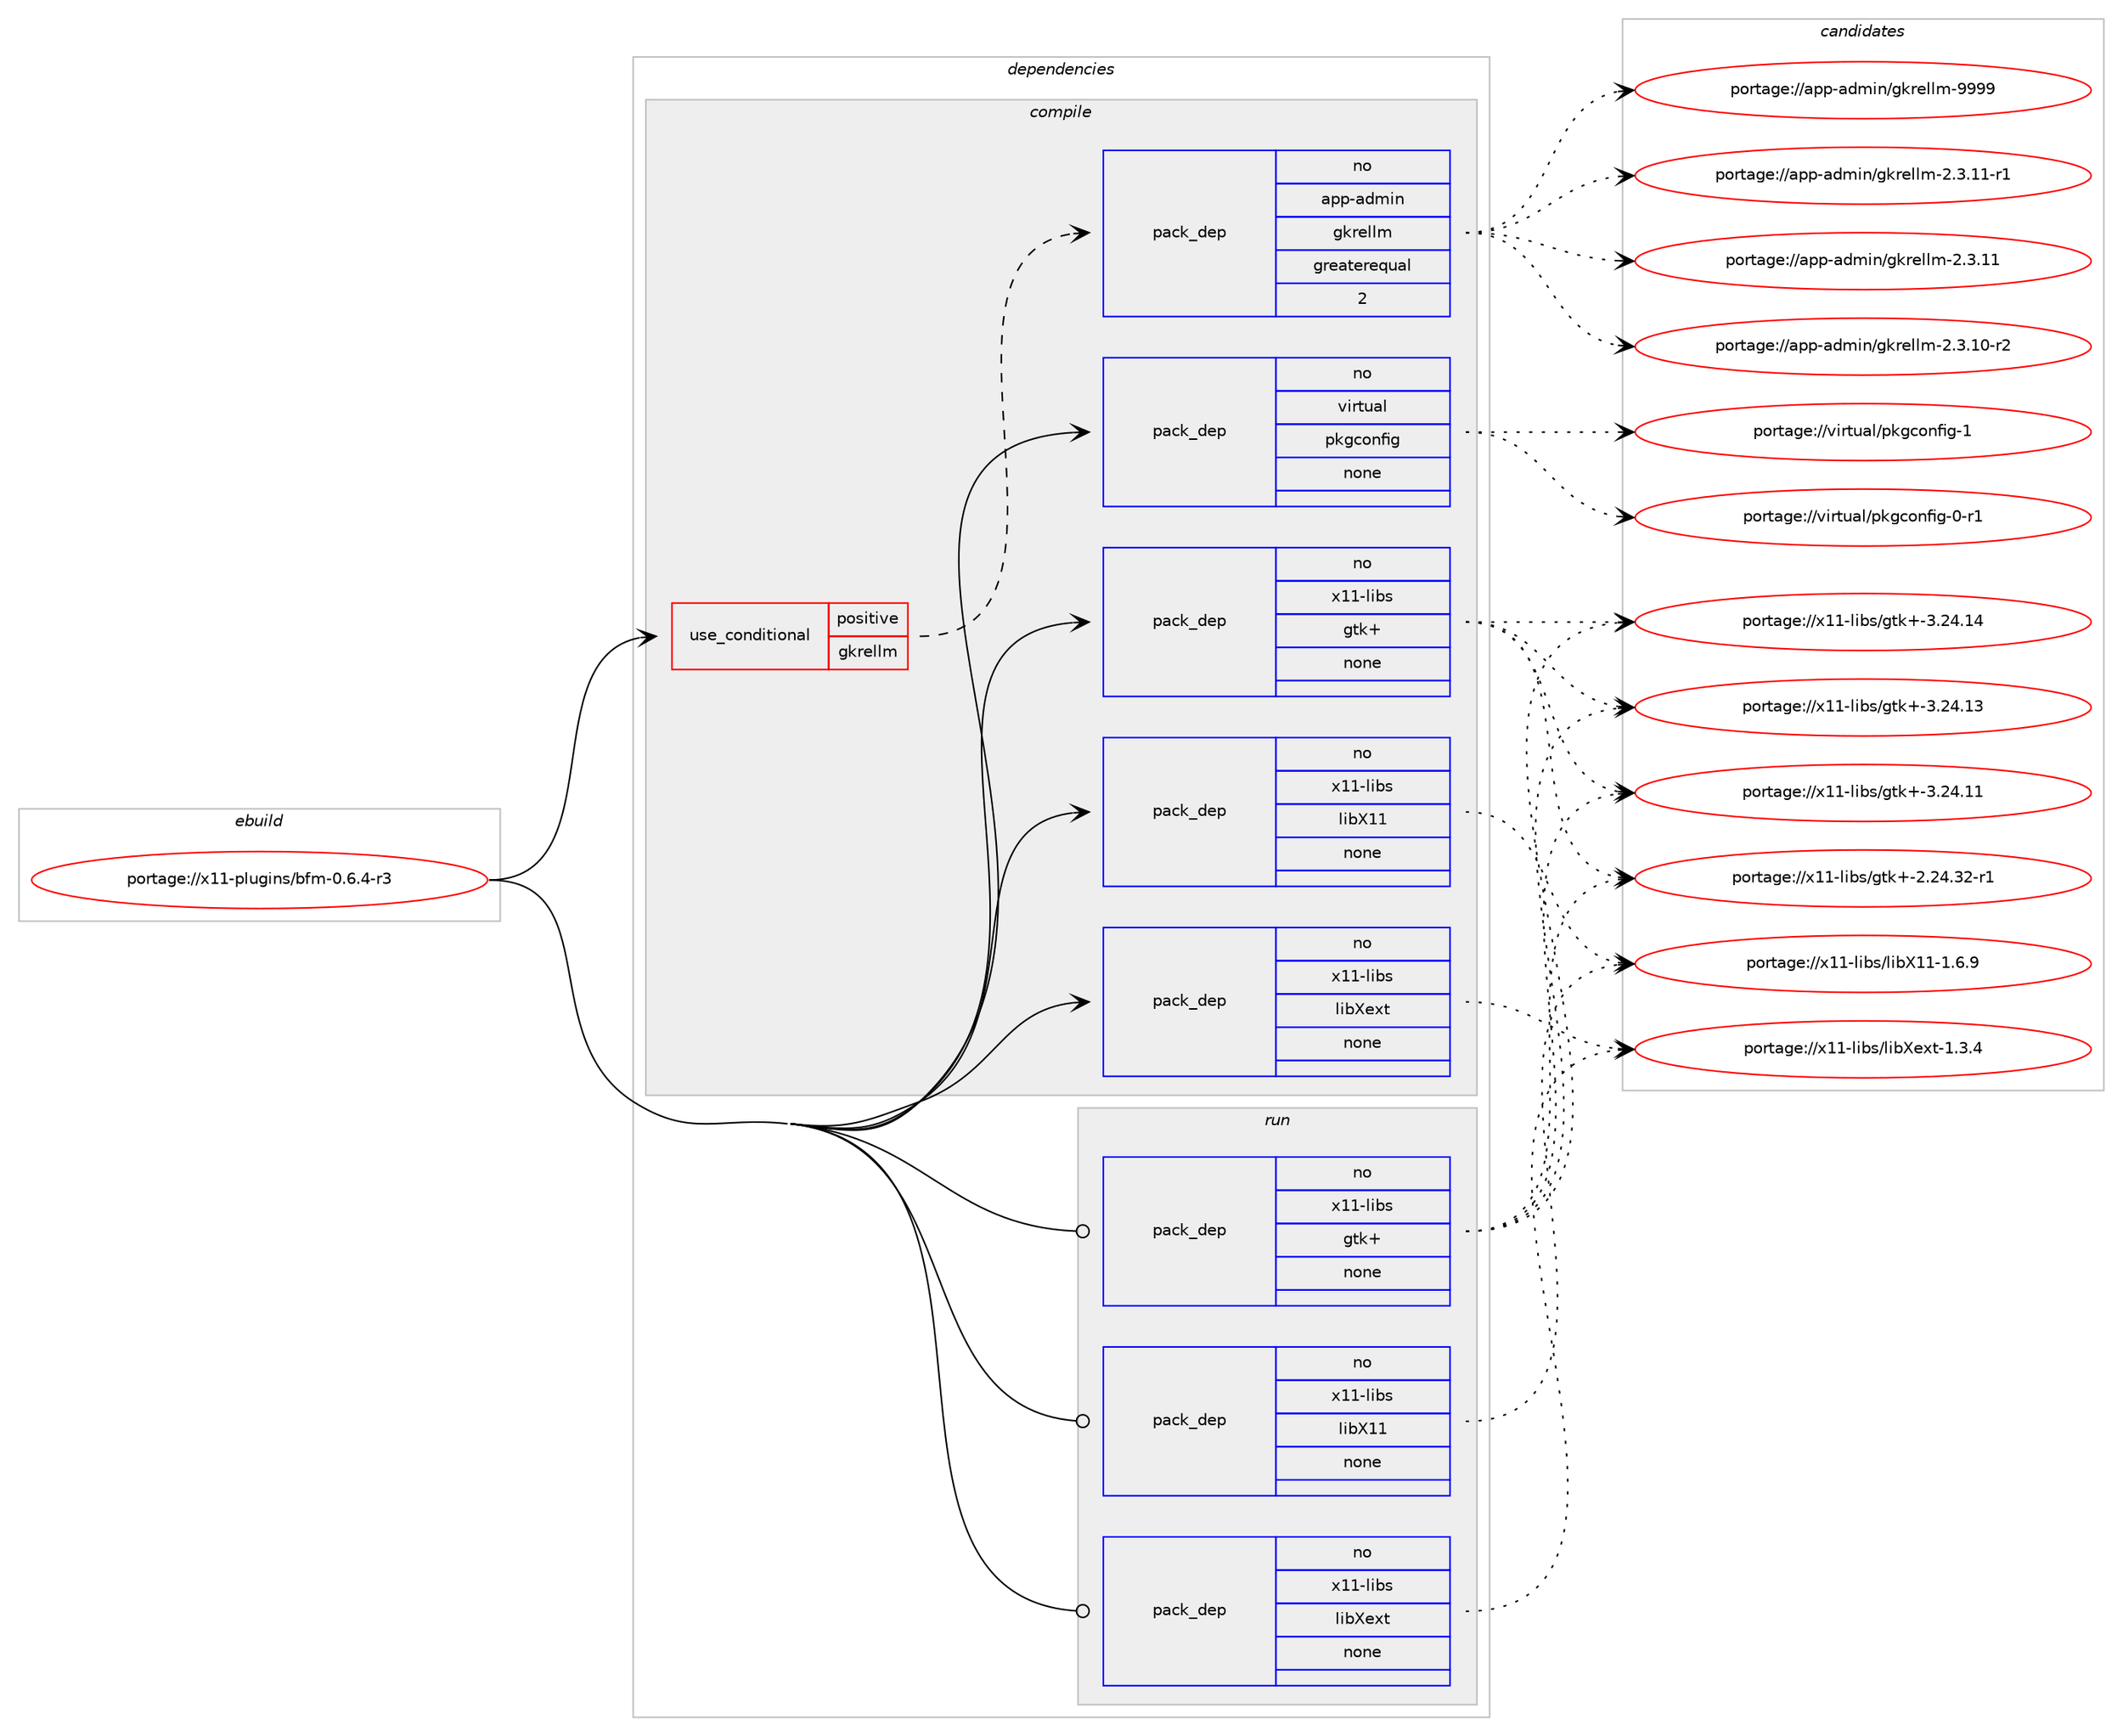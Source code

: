 digraph prolog {

# *************
# Graph options
# *************

newrank=true;
concentrate=true;
compound=true;
graph [rankdir=LR,fontname=Helvetica,fontsize=10,ranksep=1.5];#, ranksep=2.5, nodesep=0.2];
edge  [arrowhead=vee];
node  [fontname=Helvetica,fontsize=10];

# **********
# The ebuild
# **********

subgraph cluster_leftcol {
color=gray;
rank=same;
label=<<i>ebuild</i>>;
id [label="portage://x11-plugins/bfm-0.6.4-r3", color=red, width=4, href="../x11-plugins/bfm-0.6.4-r3.svg"];
}

# ****************
# The dependencies
# ****************

subgraph cluster_midcol {
color=gray;
label=<<i>dependencies</i>>;
subgraph cluster_compile {
fillcolor="#eeeeee";
style=filled;
label=<<i>compile</i>>;
subgraph cond376 {
dependency3130 [label=<<TABLE BORDER="0" CELLBORDER="1" CELLSPACING="0" CELLPADDING="4"><TR><TD ROWSPAN="3" CELLPADDING="10">use_conditional</TD></TR><TR><TD>positive</TD></TR><TR><TD>gkrellm</TD></TR></TABLE>>, shape=none, color=red];
subgraph pack2729 {
dependency3131 [label=<<TABLE BORDER="0" CELLBORDER="1" CELLSPACING="0" CELLPADDING="4" WIDTH="220"><TR><TD ROWSPAN="6" CELLPADDING="30">pack_dep</TD></TR><TR><TD WIDTH="110">no</TD></TR><TR><TD>app-admin</TD></TR><TR><TD>gkrellm</TD></TR><TR><TD>greaterequal</TD></TR><TR><TD>2</TD></TR></TABLE>>, shape=none, color=blue];
}
dependency3130:e -> dependency3131:w [weight=20,style="dashed",arrowhead="vee"];
}
id:e -> dependency3130:w [weight=20,style="solid",arrowhead="vee"];
subgraph pack2730 {
dependency3132 [label=<<TABLE BORDER="0" CELLBORDER="1" CELLSPACING="0" CELLPADDING="4" WIDTH="220"><TR><TD ROWSPAN="6" CELLPADDING="30">pack_dep</TD></TR><TR><TD WIDTH="110">no</TD></TR><TR><TD>virtual</TD></TR><TR><TD>pkgconfig</TD></TR><TR><TD>none</TD></TR><TR><TD></TD></TR></TABLE>>, shape=none, color=blue];
}
id:e -> dependency3132:w [weight=20,style="solid",arrowhead="vee"];
subgraph pack2731 {
dependency3133 [label=<<TABLE BORDER="0" CELLBORDER="1" CELLSPACING="0" CELLPADDING="4" WIDTH="220"><TR><TD ROWSPAN="6" CELLPADDING="30">pack_dep</TD></TR><TR><TD WIDTH="110">no</TD></TR><TR><TD>x11-libs</TD></TR><TR><TD>gtk+</TD></TR><TR><TD>none</TD></TR><TR><TD></TD></TR></TABLE>>, shape=none, color=blue];
}
id:e -> dependency3133:w [weight=20,style="solid",arrowhead="vee"];
subgraph pack2732 {
dependency3134 [label=<<TABLE BORDER="0" CELLBORDER="1" CELLSPACING="0" CELLPADDING="4" WIDTH="220"><TR><TD ROWSPAN="6" CELLPADDING="30">pack_dep</TD></TR><TR><TD WIDTH="110">no</TD></TR><TR><TD>x11-libs</TD></TR><TR><TD>libX11</TD></TR><TR><TD>none</TD></TR><TR><TD></TD></TR></TABLE>>, shape=none, color=blue];
}
id:e -> dependency3134:w [weight=20,style="solid",arrowhead="vee"];
subgraph pack2733 {
dependency3135 [label=<<TABLE BORDER="0" CELLBORDER="1" CELLSPACING="0" CELLPADDING="4" WIDTH="220"><TR><TD ROWSPAN="6" CELLPADDING="30">pack_dep</TD></TR><TR><TD WIDTH="110">no</TD></TR><TR><TD>x11-libs</TD></TR><TR><TD>libXext</TD></TR><TR><TD>none</TD></TR><TR><TD></TD></TR></TABLE>>, shape=none, color=blue];
}
id:e -> dependency3135:w [weight=20,style="solid",arrowhead="vee"];
}
subgraph cluster_compileandrun {
fillcolor="#eeeeee";
style=filled;
label=<<i>compile and run</i>>;
}
subgraph cluster_run {
fillcolor="#eeeeee";
style=filled;
label=<<i>run</i>>;
subgraph pack2734 {
dependency3136 [label=<<TABLE BORDER="0" CELLBORDER="1" CELLSPACING="0" CELLPADDING="4" WIDTH="220"><TR><TD ROWSPAN="6" CELLPADDING="30">pack_dep</TD></TR><TR><TD WIDTH="110">no</TD></TR><TR><TD>x11-libs</TD></TR><TR><TD>gtk+</TD></TR><TR><TD>none</TD></TR><TR><TD></TD></TR></TABLE>>, shape=none, color=blue];
}
id:e -> dependency3136:w [weight=20,style="solid",arrowhead="odot"];
subgraph pack2735 {
dependency3137 [label=<<TABLE BORDER="0" CELLBORDER="1" CELLSPACING="0" CELLPADDING="4" WIDTH="220"><TR><TD ROWSPAN="6" CELLPADDING="30">pack_dep</TD></TR><TR><TD WIDTH="110">no</TD></TR><TR><TD>x11-libs</TD></TR><TR><TD>libX11</TD></TR><TR><TD>none</TD></TR><TR><TD></TD></TR></TABLE>>, shape=none, color=blue];
}
id:e -> dependency3137:w [weight=20,style="solid",arrowhead="odot"];
subgraph pack2736 {
dependency3138 [label=<<TABLE BORDER="0" CELLBORDER="1" CELLSPACING="0" CELLPADDING="4" WIDTH="220"><TR><TD ROWSPAN="6" CELLPADDING="30">pack_dep</TD></TR><TR><TD WIDTH="110">no</TD></TR><TR><TD>x11-libs</TD></TR><TR><TD>libXext</TD></TR><TR><TD>none</TD></TR><TR><TD></TD></TR></TABLE>>, shape=none, color=blue];
}
id:e -> dependency3138:w [weight=20,style="solid",arrowhead="odot"];
}
}

# **************
# The candidates
# **************

subgraph cluster_choices {
rank=same;
color=gray;
label=<<i>candidates</i>>;

subgraph choice2729 {
color=black;
nodesep=1;
choice971121124597100109105110471031071141011081081094557575757 [label="portage://app-admin/gkrellm-9999", color=red, width=4,href="../app-admin/gkrellm-9999.svg"];
choice97112112459710010910511047103107114101108108109455046514649494511449 [label="portage://app-admin/gkrellm-2.3.11-r1", color=red, width=4,href="../app-admin/gkrellm-2.3.11-r1.svg"];
choice9711211245971001091051104710310711410110810810945504651464949 [label="portage://app-admin/gkrellm-2.3.11", color=red, width=4,href="../app-admin/gkrellm-2.3.11.svg"];
choice97112112459710010910511047103107114101108108109455046514649484511450 [label="portage://app-admin/gkrellm-2.3.10-r2", color=red, width=4,href="../app-admin/gkrellm-2.3.10-r2.svg"];
dependency3131:e -> choice971121124597100109105110471031071141011081081094557575757:w [style=dotted,weight="100"];
dependency3131:e -> choice97112112459710010910511047103107114101108108109455046514649494511449:w [style=dotted,weight="100"];
dependency3131:e -> choice9711211245971001091051104710310711410110810810945504651464949:w [style=dotted,weight="100"];
dependency3131:e -> choice97112112459710010910511047103107114101108108109455046514649484511450:w [style=dotted,weight="100"];
}
subgraph choice2730 {
color=black;
nodesep=1;
choice1181051141161179710847112107103991111101021051034549 [label="portage://virtual/pkgconfig-1", color=red, width=4,href="../virtual/pkgconfig-1.svg"];
choice11810511411611797108471121071039911111010210510345484511449 [label="portage://virtual/pkgconfig-0-r1", color=red, width=4,href="../virtual/pkgconfig-0-r1.svg"];
dependency3132:e -> choice1181051141161179710847112107103991111101021051034549:w [style=dotted,weight="100"];
dependency3132:e -> choice11810511411611797108471121071039911111010210510345484511449:w [style=dotted,weight="100"];
}
subgraph choice2731 {
color=black;
nodesep=1;
choice1204949451081059811547103116107434551465052464952 [label="portage://x11-libs/gtk+-3.24.14", color=red, width=4,href="../x11-libs/gtk+-3.24.14.svg"];
choice1204949451081059811547103116107434551465052464951 [label="portage://x11-libs/gtk+-3.24.13", color=red, width=4,href="../x11-libs/gtk+-3.24.13.svg"];
choice1204949451081059811547103116107434551465052464949 [label="portage://x11-libs/gtk+-3.24.11", color=red, width=4,href="../x11-libs/gtk+-3.24.11.svg"];
choice12049494510810598115471031161074345504650524651504511449 [label="portage://x11-libs/gtk+-2.24.32-r1", color=red, width=4,href="../x11-libs/gtk+-2.24.32-r1.svg"];
dependency3133:e -> choice1204949451081059811547103116107434551465052464952:w [style=dotted,weight="100"];
dependency3133:e -> choice1204949451081059811547103116107434551465052464951:w [style=dotted,weight="100"];
dependency3133:e -> choice1204949451081059811547103116107434551465052464949:w [style=dotted,weight="100"];
dependency3133:e -> choice12049494510810598115471031161074345504650524651504511449:w [style=dotted,weight="100"];
}
subgraph choice2732 {
color=black;
nodesep=1;
choice120494945108105981154710810598884949454946544657 [label="portage://x11-libs/libX11-1.6.9", color=red, width=4,href="../x11-libs/libX11-1.6.9.svg"];
dependency3134:e -> choice120494945108105981154710810598884949454946544657:w [style=dotted,weight="100"];
}
subgraph choice2733 {
color=black;
nodesep=1;
choice12049494510810598115471081059888101120116454946514652 [label="portage://x11-libs/libXext-1.3.4", color=red, width=4,href="../x11-libs/libXext-1.3.4.svg"];
dependency3135:e -> choice12049494510810598115471081059888101120116454946514652:w [style=dotted,weight="100"];
}
subgraph choice2734 {
color=black;
nodesep=1;
choice1204949451081059811547103116107434551465052464952 [label="portage://x11-libs/gtk+-3.24.14", color=red, width=4,href="../x11-libs/gtk+-3.24.14.svg"];
choice1204949451081059811547103116107434551465052464951 [label="portage://x11-libs/gtk+-3.24.13", color=red, width=4,href="../x11-libs/gtk+-3.24.13.svg"];
choice1204949451081059811547103116107434551465052464949 [label="portage://x11-libs/gtk+-3.24.11", color=red, width=4,href="../x11-libs/gtk+-3.24.11.svg"];
choice12049494510810598115471031161074345504650524651504511449 [label="portage://x11-libs/gtk+-2.24.32-r1", color=red, width=4,href="../x11-libs/gtk+-2.24.32-r1.svg"];
dependency3136:e -> choice1204949451081059811547103116107434551465052464952:w [style=dotted,weight="100"];
dependency3136:e -> choice1204949451081059811547103116107434551465052464951:w [style=dotted,weight="100"];
dependency3136:e -> choice1204949451081059811547103116107434551465052464949:w [style=dotted,weight="100"];
dependency3136:e -> choice12049494510810598115471031161074345504650524651504511449:w [style=dotted,weight="100"];
}
subgraph choice2735 {
color=black;
nodesep=1;
choice120494945108105981154710810598884949454946544657 [label="portage://x11-libs/libX11-1.6.9", color=red, width=4,href="../x11-libs/libX11-1.6.9.svg"];
dependency3137:e -> choice120494945108105981154710810598884949454946544657:w [style=dotted,weight="100"];
}
subgraph choice2736 {
color=black;
nodesep=1;
choice12049494510810598115471081059888101120116454946514652 [label="portage://x11-libs/libXext-1.3.4", color=red, width=4,href="../x11-libs/libXext-1.3.4.svg"];
dependency3138:e -> choice12049494510810598115471081059888101120116454946514652:w [style=dotted,weight="100"];
}
}

}
